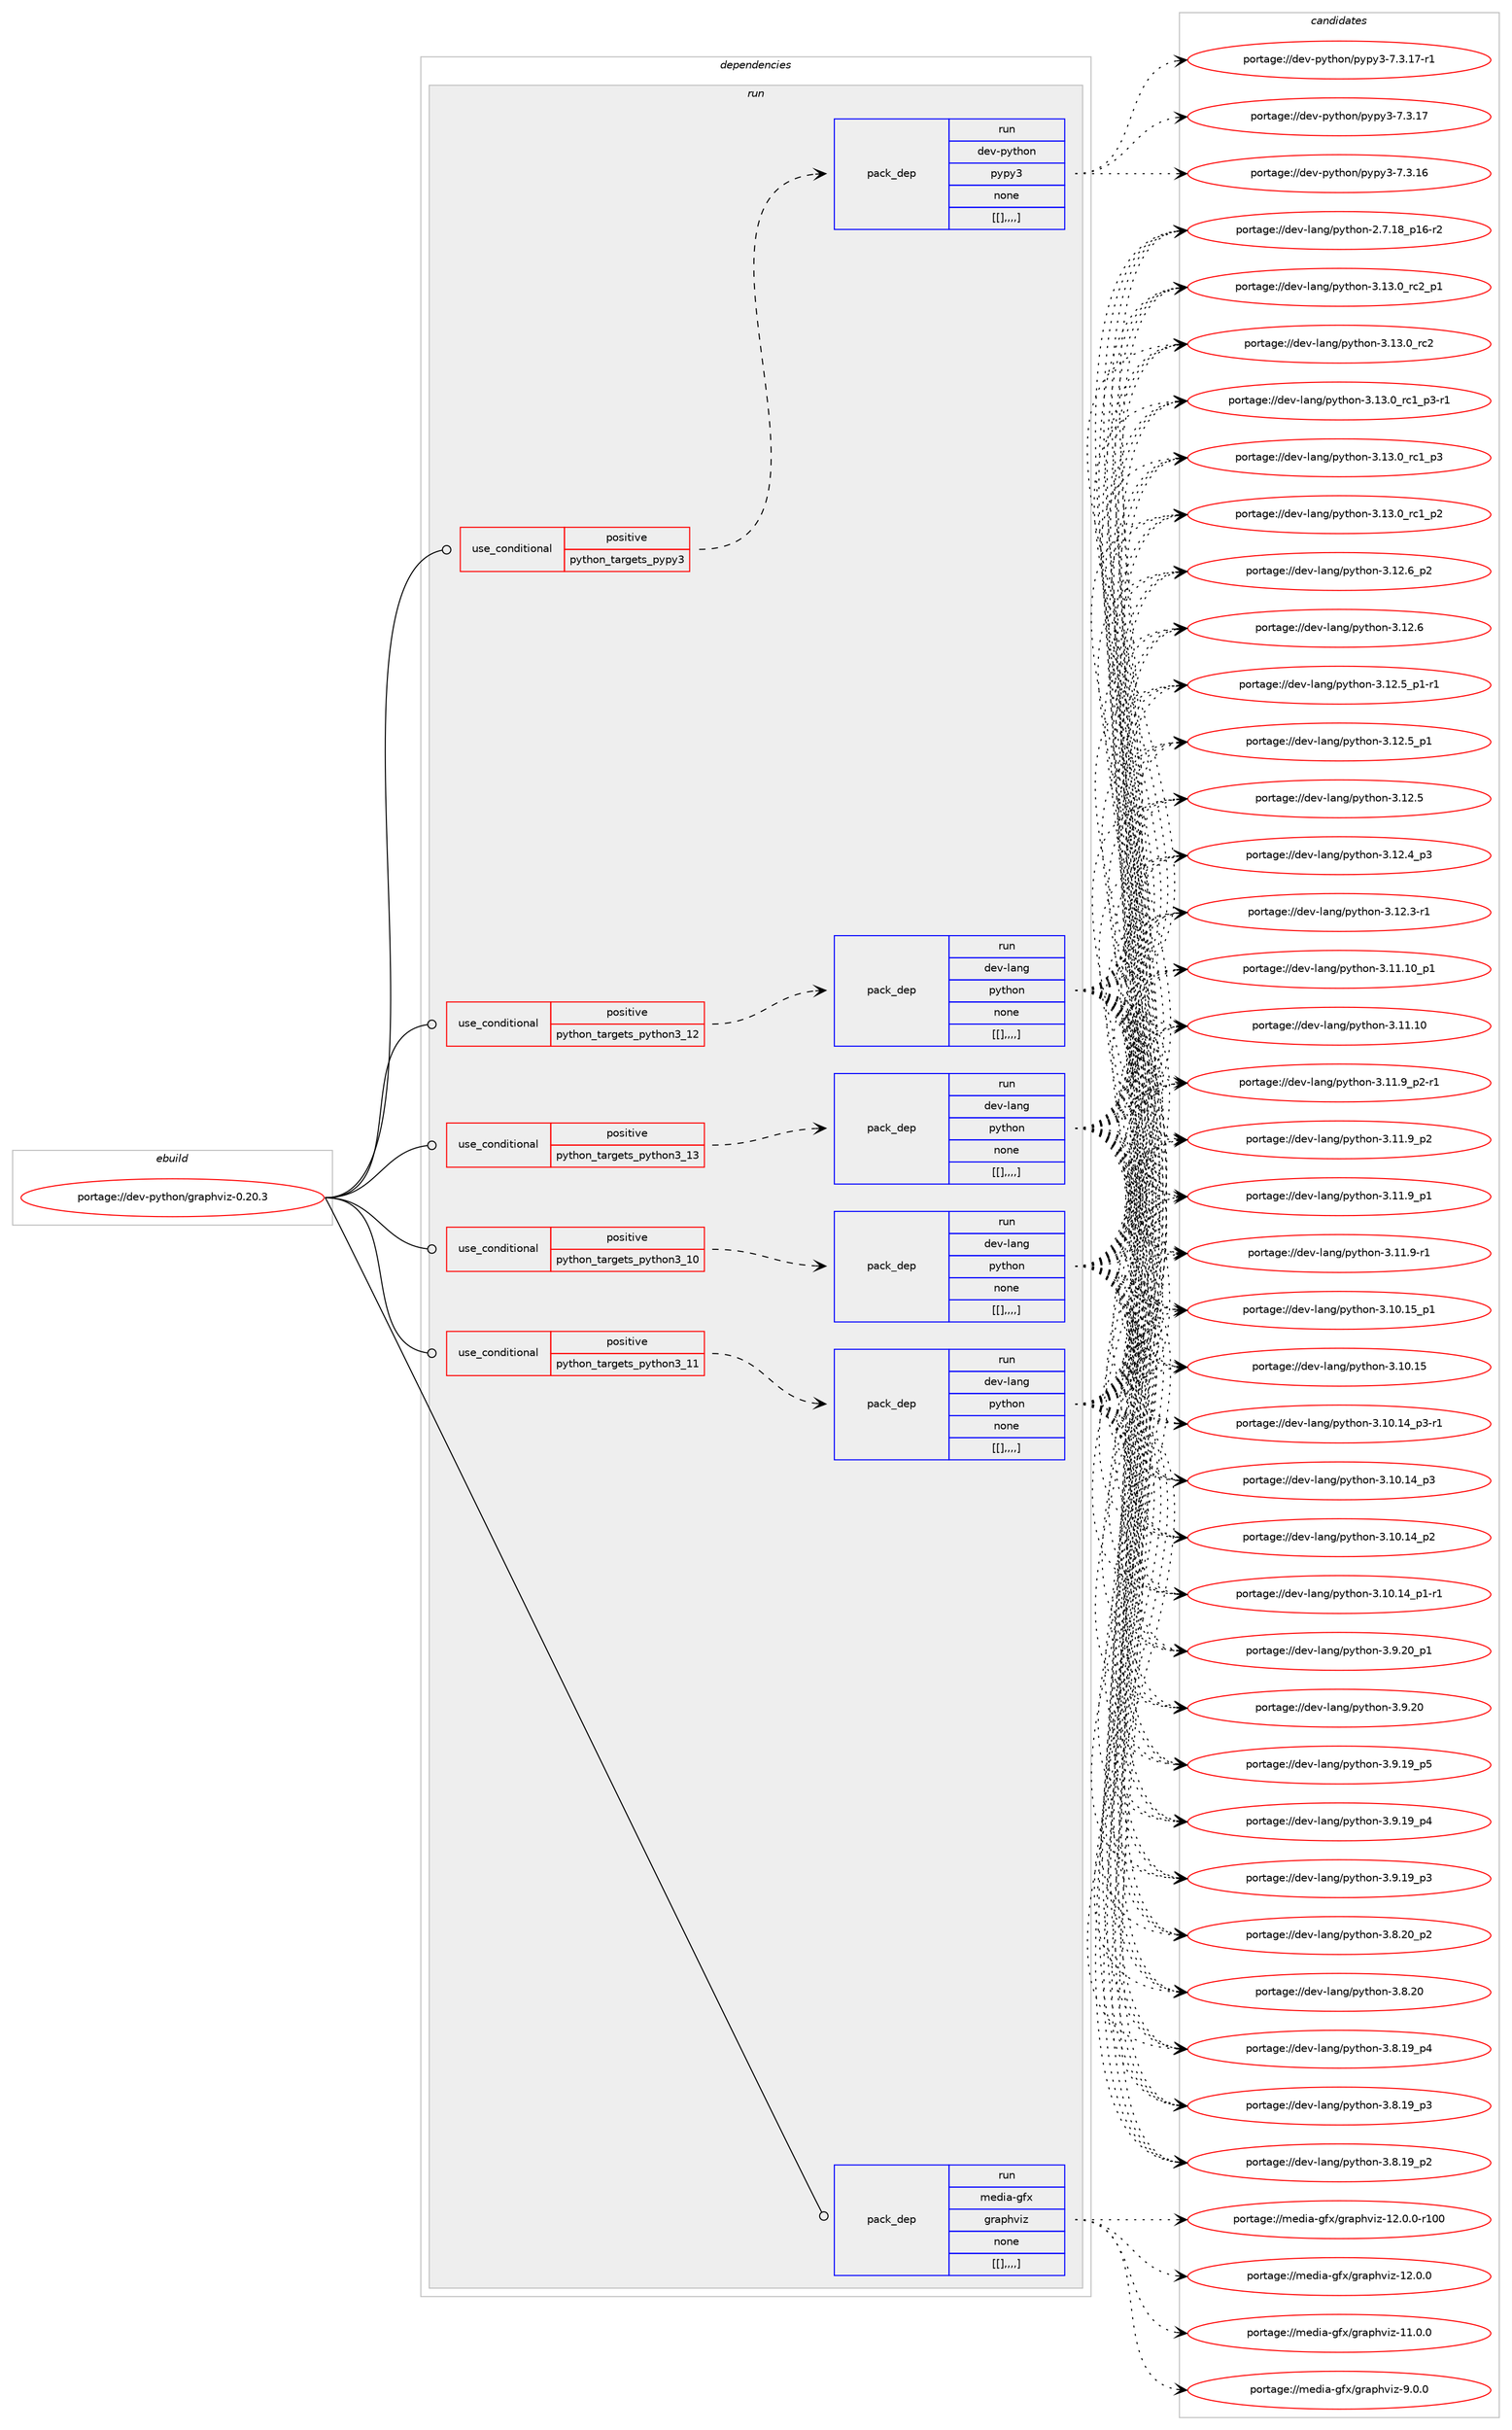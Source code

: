 digraph prolog {

# *************
# Graph options
# *************

newrank=true;
concentrate=true;
compound=true;
graph [rankdir=LR,fontname=Helvetica,fontsize=10,ranksep=1.5];#, ranksep=2.5, nodesep=0.2];
edge  [arrowhead=vee];
node  [fontname=Helvetica,fontsize=10];

# **********
# The ebuild
# **********

subgraph cluster_leftcol {
color=gray;
label=<<i>ebuild</i>>;
id [label="portage://dev-python/graphviz-0.20.3", color=red, width=4, href="../dev-python/graphviz-0.20.3.svg"];
}

# ****************
# The dependencies
# ****************

subgraph cluster_midcol {
color=gray;
label=<<i>dependencies</i>>;
subgraph cluster_compile {
fillcolor="#eeeeee";
style=filled;
label=<<i>compile</i>>;
}
subgraph cluster_compileandrun {
fillcolor="#eeeeee";
style=filled;
label=<<i>compile and run</i>>;
}
subgraph cluster_run {
fillcolor="#eeeeee";
style=filled;
label=<<i>run</i>>;
subgraph cond34302 {
dependency149010 [label=<<TABLE BORDER="0" CELLBORDER="1" CELLSPACING="0" CELLPADDING="4"><TR><TD ROWSPAN="3" CELLPADDING="10">use_conditional</TD></TR><TR><TD>positive</TD></TR><TR><TD>python_targets_pypy3</TD></TR></TABLE>>, shape=none, color=red];
subgraph pack113494 {
dependency149011 [label=<<TABLE BORDER="0" CELLBORDER="1" CELLSPACING="0" CELLPADDING="4" WIDTH="220"><TR><TD ROWSPAN="6" CELLPADDING="30">pack_dep</TD></TR><TR><TD WIDTH="110">run</TD></TR><TR><TD>dev-python</TD></TR><TR><TD>pypy3</TD></TR><TR><TD>none</TD></TR><TR><TD>[[],,,,]</TD></TR></TABLE>>, shape=none, color=blue];
}
dependency149010:e -> dependency149011:w [weight=20,style="dashed",arrowhead="vee"];
}
id:e -> dependency149010:w [weight=20,style="solid",arrowhead="odot"];
subgraph cond34303 {
dependency149012 [label=<<TABLE BORDER="0" CELLBORDER="1" CELLSPACING="0" CELLPADDING="4"><TR><TD ROWSPAN="3" CELLPADDING="10">use_conditional</TD></TR><TR><TD>positive</TD></TR><TR><TD>python_targets_python3_10</TD></TR></TABLE>>, shape=none, color=red];
subgraph pack113495 {
dependency149013 [label=<<TABLE BORDER="0" CELLBORDER="1" CELLSPACING="0" CELLPADDING="4" WIDTH="220"><TR><TD ROWSPAN="6" CELLPADDING="30">pack_dep</TD></TR><TR><TD WIDTH="110">run</TD></TR><TR><TD>dev-lang</TD></TR><TR><TD>python</TD></TR><TR><TD>none</TD></TR><TR><TD>[[],,,,]</TD></TR></TABLE>>, shape=none, color=blue];
}
dependency149012:e -> dependency149013:w [weight=20,style="dashed",arrowhead="vee"];
}
id:e -> dependency149012:w [weight=20,style="solid",arrowhead="odot"];
subgraph cond34304 {
dependency149014 [label=<<TABLE BORDER="0" CELLBORDER="1" CELLSPACING="0" CELLPADDING="4"><TR><TD ROWSPAN="3" CELLPADDING="10">use_conditional</TD></TR><TR><TD>positive</TD></TR><TR><TD>python_targets_python3_11</TD></TR></TABLE>>, shape=none, color=red];
subgraph pack113496 {
dependency149015 [label=<<TABLE BORDER="0" CELLBORDER="1" CELLSPACING="0" CELLPADDING="4" WIDTH="220"><TR><TD ROWSPAN="6" CELLPADDING="30">pack_dep</TD></TR><TR><TD WIDTH="110">run</TD></TR><TR><TD>dev-lang</TD></TR><TR><TD>python</TD></TR><TR><TD>none</TD></TR><TR><TD>[[],,,,]</TD></TR></TABLE>>, shape=none, color=blue];
}
dependency149014:e -> dependency149015:w [weight=20,style="dashed",arrowhead="vee"];
}
id:e -> dependency149014:w [weight=20,style="solid",arrowhead="odot"];
subgraph cond34305 {
dependency149016 [label=<<TABLE BORDER="0" CELLBORDER="1" CELLSPACING="0" CELLPADDING="4"><TR><TD ROWSPAN="3" CELLPADDING="10">use_conditional</TD></TR><TR><TD>positive</TD></TR><TR><TD>python_targets_python3_12</TD></TR></TABLE>>, shape=none, color=red];
subgraph pack113497 {
dependency149017 [label=<<TABLE BORDER="0" CELLBORDER="1" CELLSPACING="0" CELLPADDING="4" WIDTH="220"><TR><TD ROWSPAN="6" CELLPADDING="30">pack_dep</TD></TR><TR><TD WIDTH="110">run</TD></TR><TR><TD>dev-lang</TD></TR><TR><TD>python</TD></TR><TR><TD>none</TD></TR><TR><TD>[[],,,,]</TD></TR></TABLE>>, shape=none, color=blue];
}
dependency149016:e -> dependency149017:w [weight=20,style="dashed",arrowhead="vee"];
}
id:e -> dependency149016:w [weight=20,style="solid",arrowhead="odot"];
subgraph cond34306 {
dependency149018 [label=<<TABLE BORDER="0" CELLBORDER="1" CELLSPACING="0" CELLPADDING="4"><TR><TD ROWSPAN="3" CELLPADDING="10">use_conditional</TD></TR><TR><TD>positive</TD></TR><TR><TD>python_targets_python3_13</TD></TR></TABLE>>, shape=none, color=red];
subgraph pack113498 {
dependency149019 [label=<<TABLE BORDER="0" CELLBORDER="1" CELLSPACING="0" CELLPADDING="4" WIDTH="220"><TR><TD ROWSPAN="6" CELLPADDING="30">pack_dep</TD></TR><TR><TD WIDTH="110">run</TD></TR><TR><TD>dev-lang</TD></TR><TR><TD>python</TD></TR><TR><TD>none</TD></TR><TR><TD>[[],,,,]</TD></TR></TABLE>>, shape=none, color=blue];
}
dependency149018:e -> dependency149019:w [weight=20,style="dashed",arrowhead="vee"];
}
id:e -> dependency149018:w [weight=20,style="solid",arrowhead="odot"];
subgraph pack113499 {
dependency149020 [label=<<TABLE BORDER="0" CELLBORDER="1" CELLSPACING="0" CELLPADDING="4" WIDTH="220"><TR><TD ROWSPAN="6" CELLPADDING="30">pack_dep</TD></TR><TR><TD WIDTH="110">run</TD></TR><TR><TD>media-gfx</TD></TR><TR><TD>graphviz</TD></TR><TR><TD>none</TD></TR><TR><TD>[[],,,,]</TD></TR></TABLE>>, shape=none, color=blue];
}
id:e -> dependency149020:w [weight=20,style="solid",arrowhead="odot"];
}
}

# **************
# The candidates
# **************

subgraph cluster_choices {
rank=same;
color=gray;
label=<<i>candidates</i>>;

subgraph choice113494 {
color=black;
nodesep=1;
choice100101118451121211161041111104711212111212151455546514649554511449 [label="portage://dev-python/pypy3-7.3.17-r1", color=red, width=4,href="../dev-python/pypy3-7.3.17-r1.svg"];
choice10010111845112121116104111110471121211121215145554651464955 [label="portage://dev-python/pypy3-7.3.17", color=red, width=4,href="../dev-python/pypy3-7.3.17.svg"];
choice10010111845112121116104111110471121211121215145554651464954 [label="portage://dev-python/pypy3-7.3.16", color=red, width=4,href="../dev-python/pypy3-7.3.16.svg"];
dependency149011:e -> choice100101118451121211161041111104711212111212151455546514649554511449:w [style=dotted,weight="100"];
dependency149011:e -> choice10010111845112121116104111110471121211121215145554651464955:w [style=dotted,weight="100"];
dependency149011:e -> choice10010111845112121116104111110471121211121215145554651464954:w [style=dotted,weight="100"];
}
subgraph choice113495 {
color=black;
nodesep=1;
choice100101118451089711010347112121116104111110455146495146489511499509511249 [label="portage://dev-lang/python-3.13.0_rc2_p1", color=red, width=4,href="../dev-lang/python-3.13.0_rc2_p1.svg"];
choice10010111845108971101034711212111610411111045514649514648951149950 [label="portage://dev-lang/python-3.13.0_rc2", color=red, width=4,href="../dev-lang/python-3.13.0_rc2.svg"];
choice1001011184510897110103471121211161041111104551464951464895114994995112514511449 [label="portage://dev-lang/python-3.13.0_rc1_p3-r1", color=red, width=4,href="../dev-lang/python-3.13.0_rc1_p3-r1.svg"];
choice100101118451089711010347112121116104111110455146495146489511499499511251 [label="portage://dev-lang/python-3.13.0_rc1_p3", color=red, width=4,href="../dev-lang/python-3.13.0_rc1_p3.svg"];
choice100101118451089711010347112121116104111110455146495146489511499499511250 [label="portage://dev-lang/python-3.13.0_rc1_p2", color=red, width=4,href="../dev-lang/python-3.13.0_rc1_p2.svg"];
choice100101118451089711010347112121116104111110455146495046549511250 [label="portage://dev-lang/python-3.12.6_p2", color=red, width=4,href="../dev-lang/python-3.12.6_p2.svg"];
choice10010111845108971101034711212111610411111045514649504654 [label="portage://dev-lang/python-3.12.6", color=red, width=4,href="../dev-lang/python-3.12.6.svg"];
choice1001011184510897110103471121211161041111104551464950465395112494511449 [label="portage://dev-lang/python-3.12.5_p1-r1", color=red, width=4,href="../dev-lang/python-3.12.5_p1-r1.svg"];
choice100101118451089711010347112121116104111110455146495046539511249 [label="portage://dev-lang/python-3.12.5_p1", color=red, width=4,href="../dev-lang/python-3.12.5_p1.svg"];
choice10010111845108971101034711212111610411111045514649504653 [label="portage://dev-lang/python-3.12.5", color=red, width=4,href="../dev-lang/python-3.12.5.svg"];
choice100101118451089711010347112121116104111110455146495046529511251 [label="portage://dev-lang/python-3.12.4_p3", color=red, width=4,href="../dev-lang/python-3.12.4_p3.svg"];
choice100101118451089711010347112121116104111110455146495046514511449 [label="portage://dev-lang/python-3.12.3-r1", color=red, width=4,href="../dev-lang/python-3.12.3-r1.svg"];
choice10010111845108971101034711212111610411111045514649494649489511249 [label="portage://dev-lang/python-3.11.10_p1", color=red, width=4,href="../dev-lang/python-3.11.10_p1.svg"];
choice1001011184510897110103471121211161041111104551464949464948 [label="portage://dev-lang/python-3.11.10", color=red, width=4,href="../dev-lang/python-3.11.10.svg"];
choice1001011184510897110103471121211161041111104551464949465795112504511449 [label="portage://dev-lang/python-3.11.9_p2-r1", color=red, width=4,href="../dev-lang/python-3.11.9_p2-r1.svg"];
choice100101118451089711010347112121116104111110455146494946579511250 [label="portage://dev-lang/python-3.11.9_p2", color=red, width=4,href="../dev-lang/python-3.11.9_p2.svg"];
choice100101118451089711010347112121116104111110455146494946579511249 [label="portage://dev-lang/python-3.11.9_p1", color=red, width=4,href="../dev-lang/python-3.11.9_p1.svg"];
choice100101118451089711010347112121116104111110455146494946574511449 [label="portage://dev-lang/python-3.11.9-r1", color=red, width=4,href="../dev-lang/python-3.11.9-r1.svg"];
choice10010111845108971101034711212111610411111045514649484649539511249 [label="portage://dev-lang/python-3.10.15_p1", color=red, width=4,href="../dev-lang/python-3.10.15_p1.svg"];
choice1001011184510897110103471121211161041111104551464948464953 [label="portage://dev-lang/python-3.10.15", color=red, width=4,href="../dev-lang/python-3.10.15.svg"];
choice100101118451089711010347112121116104111110455146494846495295112514511449 [label="portage://dev-lang/python-3.10.14_p3-r1", color=red, width=4,href="../dev-lang/python-3.10.14_p3-r1.svg"];
choice10010111845108971101034711212111610411111045514649484649529511251 [label="portage://dev-lang/python-3.10.14_p3", color=red, width=4,href="../dev-lang/python-3.10.14_p3.svg"];
choice10010111845108971101034711212111610411111045514649484649529511250 [label="portage://dev-lang/python-3.10.14_p2", color=red, width=4,href="../dev-lang/python-3.10.14_p2.svg"];
choice100101118451089711010347112121116104111110455146494846495295112494511449 [label="portage://dev-lang/python-3.10.14_p1-r1", color=red, width=4,href="../dev-lang/python-3.10.14_p1-r1.svg"];
choice100101118451089711010347112121116104111110455146574650489511249 [label="portage://dev-lang/python-3.9.20_p1", color=red, width=4,href="../dev-lang/python-3.9.20_p1.svg"];
choice10010111845108971101034711212111610411111045514657465048 [label="portage://dev-lang/python-3.9.20", color=red, width=4,href="../dev-lang/python-3.9.20.svg"];
choice100101118451089711010347112121116104111110455146574649579511253 [label="portage://dev-lang/python-3.9.19_p5", color=red, width=4,href="../dev-lang/python-3.9.19_p5.svg"];
choice100101118451089711010347112121116104111110455146574649579511252 [label="portage://dev-lang/python-3.9.19_p4", color=red, width=4,href="../dev-lang/python-3.9.19_p4.svg"];
choice100101118451089711010347112121116104111110455146574649579511251 [label="portage://dev-lang/python-3.9.19_p3", color=red, width=4,href="../dev-lang/python-3.9.19_p3.svg"];
choice100101118451089711010347112121116104111110455146564650489511250 [label="portage://dev-lang/python-3.8.20_p2", color=red, width=4,href="../dev-lang/python-3.8.20_p2.svg"];
choice10010111845108971101034711212111610411111045514656465048 [label="portage://dev-lang/python-3.8.20", color=red, width=4,href="../dev-lang/python-3.8.20.svg"];
choice100101118451089711010347112121116104111110455146564649579511252 [label="portage://dev-lang/python-3.8.19_p4", color=red, width=4,href="../dev-lang/python-3.8.19_p4.svg"];
choice100101118451089711010347112121116104111110455146564649579511251 [label="portage://dev-lang/python-3.8.19_p3", color=red, width=4,href="../dev-lang/python-3.8.19_p3.svg"];
choice100101118451089711010347112121116104111110455146564649579511250 [label="portage://dev-lang/python-3.8.19_p2", color=red, width=4,href="../dev-lang/python-3.8.19_p2.svg"];
choice100101118451089711010347112121116104111110455046554649569511249544511450 [label="portage://dev-lang/python-2.7.18_p16-r2", color=red, width=4,href="../dev-lang/python-2.7.18_p16-r2.svg"];
dependency149013:e -> choice100101118451089711010347112121116104111110455146495146489511499509511249:w [style=dotted,weight="100"];
dependency149013:e -> choice10010111845108971101034711212111610411111045514649514648951149950:w [style=dotted,weight="100"];
dependency149013:e -> choice1001011184510897110103471121211161041111104551464951464895114994995112514511449:w [style=dotted,weight="100"];
dependency149013:e -> choice100101118451089711010347112121116104111110455146495146489511499499511251:w [style=dotted,weight="100"];
dependency149013:e -> choice100101118451089711010347112121116104111110455146495146489511499499511250:w [style=dotted,weight="100"];
dependency149013:e -> choice100101118451089711010347112121116104111110455146495046549511250:w [style=dotted,weight="100"];
dependency149013:e -> choice10010111845108971101034711212111610411111045514649504654:w [style=dotted,weight="100"];
dependency149013:e -> choice1001011184510897110103471121211161041111104551464950465395112494511449:w [style=dotted,weight="100"];
dependency149013:e -> choice100101118451089711010347112121116104111110455146495046539511249:w [style=dotted,weight="100"];
dependency149013:e -> choice10010111845108971101034711212111610411111045514649504653:w [style=dotted,weight="100"];
dependency149013:e -> choice100101118451089711010347112121116104111110455146495046529511251:w [style=dotted,weight="100"];
dependency149013:e -> choice100101118451089711010347112121116104111110455146495046514511449:w [style=dotted,weight="100"];
dependency149013:e -> choice10010111845108971101034711212111610411111045514649494649489511249:w [style=dotted,weight="100"];
dependency149013:e -> choice1001011184510897110103471121211161041111104551464949464948:w [style=dotted,weight="100"];
dependency149013:e -> choice1001011184510897110103471121211161041111104551464949465795112504511449:w [style=dotted,weight="100"];
dependency149013:e -> choice100101118451089711010347112121116104111110455146494946579511250:w [style=dotted,weight="100"];
dependency149013:e -> choice100101118451089711010347112121116104111110455146494946579511249:w [style=dotted,weight="100"];
dependency149013:e -> choice100101118451089711010347112121116104111110455146494946574511449:w [style=dotted,weight="100"];
dependency149013:e -> choice10010111845108971101034711212111610411111045514649484649539511249:w [style=dotted,weight="100"];
dependency149013:e -> choice1001011184510897110103471121211161041111104551464948464953:w [style=dotted,weight="100"];
dependency149013:e -> choice100101118451089711010347112121116104111110455146494846495295112514511449:w [style=dotted,weight="100"];
dependency149013:e -> choice10010111845108971101034711212111610411111045514649484649529511251:w [style=dotted,weight="100"];
dependency149013:e -> choice10010111845108971101034711212111610411111045514649484649529511250:w [style=dotted,weight="100"];
dependency149013:e -> choice100101118451089711010347112121116104111110455146494846495295112494511449:w [style=dotted,weight="100"];
dependency149013:e -> choice100101118451089711010347112121116104111110455146574650489511249:w [style=dotted,weight="100"];
dependency149013:e -> choice10010111845108971101034711212111610411111045514657465048:w [style=dotted,weight="100"];
dependency149013:e -> choice100101118451089711010347112121116104111110455146574649579511253:w [style=dotted,weight="100"];
dependency149013:e -> choice100101118451089711010347112121116104111110455146574649579511252:w [style=dotted,weight="100"];
dependency149013:e -> choice100101118451089711010347112121116104111110455146574649579511251:w [style=dotted,weight="100"];
dependency149013:e -> choice100101118451089711010347112121116104111110455146564650489511250:w [style=dotted,weight="100"];
dependency149013:e -> choice10010111845108971101034711212111610411111045514656465048:w [style=dotted,weight="100"];
dependency149013:e -> choice100101118451089711010347112121116104111110455146564649579511252:w [style=dotted,weight="100"];
dependency149013:e -> choice100101118451089711010347112121116104111110455146564649579511251:w [style=dotted,weight="100"];
dependency149013:e -> choice100101118451089711010347112121116104111110455146564649579511250:w [style=dotted,weight="100"];
dependency149013:e -> choice100101118451089711010347112121116104111110455046554649569511249544511450:w [style=dotted,weight="100"];
}
subgraph choice113496 {
color=black;
nodesep=1;
choice100101118451089711010347112121116104111110455146495146489511499509511249 [label="portage://dev-lang/python-3.13.0_rc2_p1", color=red, width=4,href="../dev-lang/python-3.13.0_rc2_p1.svg"];
choice10010111845108971101034711212111610411111045514649514648951149950 [label="portage://dev-lang/python-3.13.0_rc2", color=red, width=4,href="../dev-lang/python-3.13.0_rc2.svg"];
choice1001011184510897110103471121211161041111104551464951464895114994995112514511449 [label="portage://dev-lang/python-3.13.0_rc1_p3-r1", color=red, width=4,href="../dev-lang/python-3.13.0_rc1_p3-r1.svg"];
choice100101118451089711010347112121116104111110455146495146489511499499511251 [label="portage://dev-lang/python-3.13.0_rc1_p3", color=red, width=4,href="../dev-lang/python-3.13.0_rc1_p3.svg"];
choice100101118451089711010347112121116104111110455146495146489511499499511250 [label="portage://dev-lang/python-3.13.0_rc1_p2", color=red, width=4,href="../dev-lang/python-3.13.0_rc1_p2.svg"];
choice100101118451089711010347112121116104111110455146495046549511250 [label="portage://dev-lang/python-3.12.6_p2", color=red, width=4,href="../dev-lang/python-3.12.6_p2.svg"];
choice10010111845108971101034711212111610411111045514649504654 [label="portage://dev-lang/python-3.12.6", color=red, width=4,href="../dev-lang/python-3.12.6.svg"];
choice1001011184510897110103471121211161041111104551464950465395112494511449 [label="portage://dev-lang/python-3.12.5_p1-r1", color=red, width=4,href="../dev-lang/python-3.12.5_p1-r1.svg"];
choice100101118451089711010347112121116104111110455146495046539511249 [label="portage://dev-lang/python-3.12.5_p1", color=red, width=4,href="../dev-lang/python-3.12.5_p1.svg"];
choice10010111845108971101034711212111610411111045514649504653 [label="portage://dev-lang/python-3.12.5", color=red, width=4,href="../dev-lang/python-3.12.5.svg"];
choice100101118451089711010347112121116104111110455146495046529511251 [label="portage://dev-lang/python-3.12.4_p3", color=red, width=4,href="../dev-lang/python-3.12.4_p3.svg"];
choice100101118451089711010347112121116104111110455146495046514511449 [label="portage://dev-lang/python-3.12.3-r1", color=red, width=4,href="../dev-lang/python-3.12.3-r1.svg"];
choice10010111845108971101034711212111610411111045514649494649489511249 [label="portage://dev-lang/python-3.11.10_p1", color=red, width=4,href="../dev-lang/python-3.11.10_p1.svg"];
choice1001011184510897110103471121211161041111104551464949464948 [label="portage://dev-lang/python-3.11.10", color=red, width=4,href="../dev-lang/python-3.11.10.svg"];
choice1001011184510897110103471121211161041111104551464949465795112504511449 [label="portage://dev-lang/python-3.11.9_p2-r1", color=red, width=4,href="../dev-lang/python-3.11.9_p2-r1.svg"];
choice100101118451089711010347112121116104111110455146494946579511250 [label="portage://dev-lang/python-3.11.9_p2", color=red, width=4,href="../dev-lang/python-3.11.9_p2.svg"];
choice100101118451089711010347112121116104111110455146494946579511249 [label="portage://dev-lang/python-3.11.9_p1", color=red, width=4,href="../dev-lang/python-3.11.9_p1.svg"];
choice100101118451089711010347112121116104111110455146494946574511449 [label="portage://dev-lang/python-3.11.9-r1", color=red, width=4,href="../dev-lang/python-3.11.9-r1.svg"];
choice10010111845108971101034711212111610411111045514649484649539511249 [label="portage://dev-lang/python-3.10.15_p1", color=red, width=4,href="../dev-lang/python-3.10.15_p1.svg"];
choice1001011184510897110103471121211161041111104551464948464953 [label="portage://dev-lang/python-3.10.15", color=red, width=4,href="../dev-lang/python-3.10.15.svg"];
choice100101118451089711010347112121116104111110455146494846495295112514511449 [label="portage://dev-lang/python-3.10.14_p3-r1", color=red, width=4,href="../dev-lang/python-3.10.14_p3-r1.svg"];
choice10010111845108971101034711212111610411111045514649484649529511251 [label="portage://dev-lang/python-3.10.14_p3", color=red, width=4,href="../dev-lang/python-3.10.14_p3.svg"];
choice10010111845108971101034711212111610411111045514649484649529511250 [label="portage://dev-lang/python-3.10.14_p2", color=red, width=4,href="../dev-lang/python-3.10.14_p2.svg"];
choice100101118451089711010347112121116104111110455146494846495295112494511449 [label="portage://dev-lang/python-3.10.14_p1-r1", color=red, width=4,href="../dev-lang/python-3.10.14_p1-r1.svg"];
choice100101118451089711010347112121116104111110455146574650489511249 [label="portage://dev-lang/python-3.9.20_p1", color=red, width=4,href="../dev-lang/python-3.9.20_p1.svg"];
choice10010111845108971101034711212111610411111045514657465048 [label="portage://dev-lang/python-3.9.20", color=red, width=4,href="../dev-lang/python-3.9.20.svg"];
choice100101118451089711010347112121116104111110455146574649579511253 [label="portage://dev-lang/python-3.9.19_p5", color=red, width=4,href="../dev-lang/python-3.9.19_p5.svg"];
choice100101118451089711010347112121116104111110455146574649579511252 [label="portage://dev-lang/python-3.9.19_p4", color=red, width=4,href="../dev-lang/python-3.9.19_p4.svg"];
choice100101118451089711010347112121116104111110455146574649579511251 [label="portage://dev-lang/python-3.9.19_p3", color=red, width=4,href="../dev-lang/python-3.9.19_p3.svg"];
choice100101118451089711010347112121116104111110455146564650489511250 [label="portage://dev-lang/python-3.8.20_p2", color=red, width=4,href="../dev-lang/python-3.8.20_p2.svg"];
choice10010111845108971101034711212111610411111045514656465048 [label="portage://dev-lang/python-3.8.20", color=red, width=4,href="../dev-lang/python-3.8.20.svg"];
choice100101118451089711010347112121116104111110455146564649579511252 [label="portage://dev-lang/python-3.8.19_p4", color=red, width=4,href="../dev-lang/python-3.8.19_p4.svg"];
choice100101118451089711010347112121116104111110455146564649579511251 [label="portage://dev-lang/python-3.8.19_p3", color=red, width=4,href="../dev-lang/python-3.8.19_p3.svg"];
choice100101118451089711010347112121116104111110455146564649579511250 [label="portage://dev-lang/python-3.8.19_p2", color=red, width=4,href="../dev-lang/python-3.8.19_p2.svg"];
choice100101118451089711010347112121116104111110455046554649569511249544511450 [label="portage://dev-lang/python-2.7.18_p16-r2", color=red, width=4,href="../dev-lang/python-2.7.18_p16-r2.svg"];
dependency149015:e -> choice100101118451089711010347112121116104111110455146495146489511499509511249:w [style=dotted,weight="100"];
dependency149015:e -> choice10010111845108971101034711212111610411111045514649514648951149950:w [style=dotted,weight="100"];
dependency149015:e -> choice1001011184510897110103471121211161041111104551464951464895114994995112514511449:w [style=dotted,weight="100"];
dependency149015:e -> choice100101118451089711010347112121116104111110455146495146489511499499511251:w [style=dotted,weight="100"];
dependency149015:e -> choice100101118451089711010347112121116104111110455146495146489511499499511250:w [style=dotted,weight="100"];
dependency149015:e -> choice100101118451089711010347112121116104111110455146495046549511250:w [style=dotted,weight="100"];
dependency149015:e -> choice10010111845108971101034711212111610411111045514649504654:w [style=dotted,weight="100"];
dependency149015:e -> choice1001011184510897110103471121211161041111104551464950465395112494511449:w [style=dotted,weight="100"];
dependency149015:e -> choice100101118451089711010347112121116104111110455146495046539511249:w [style=dotted,weight="100"];
dependency149015:e -> choice10010111845108971101034711212111610411111045514649504653:w [style=dotted,weight="100"];
dependency149015:e -> choice100101118451089711010347112121116104111110455146495046529511251:w [style=dotted,weight="100"];
dependency149015:e -> choice100101118451089711010347112121116104111110455146495046514511449:w [style=dotted,weight="100"];
dependency149015:e -> choice10010111845108971101034711212111610411111045514649494649489511249:w [style=dotted,weight="100"];
dependency149015:e -> choice1001011184510897110103471121211161041111104551464949464948:w [style=dotted,weight="100"];
dependency149015:e -> choice1001011184510897110103471121211161041111104551464949465795112504511449:w [style=dotted,weight="100"];
dependency149015:e -> choice100101118451089711010347112121116104111110455146494946579511250:w [style=dotted,weight="100"];
dependency149015:e -> choice100101118451089711010347112121116104111110455146494946579511249:w [style=dotted,weight="100"];
dependency149015:e -> choice100101118451089711010347112121116104111110455146494946574511449:w [style=dotted,weight="100"];
dependency149015:e -> choice10010111845108971101034711212111610411111045514649484649539511249:w [style=dotted,weight="100"];
dependency149015:e -> choice1001011184510897110103471121211161041111104551464948464953:w [style=dotted,weight="100"];
dependency149015:e -> choice100101118451089711010347112121116104111110455146494846495295112514511449:w [style=dotted,weight="100"];
dependency149015:e -> choice10010111845108971101034711212111610411111045514649484649529511251:w [style=dotted,weight="100"];
dependency149015:e -> choice10010111845108971101034711212111610411111045514649484649529511250:w [style=dotted,weight="100"];
dependency149015:e -> choice100101118451089711010347112121116104111110455146494846495295112494511449:w [style=dotted,weight="100"];
dependency149015:e -> choice100101118451089711010347112121116104111110455146574650489511249:w [style=dotted,weight="100"];
dependency149015:e -> choice10010111845108971101034711212111610411111045514657465048:w [style=dotted,weight="100"];
dependency149015:e -> choice100101118451089711010347112121116104111110455146574649579511253:w [style=dotted,weight="100"];
dependency149015:e -> choice100101118451089711010347112121116104111110455146574649579511252:w [style=dotted,weight="100"];
dependency149015:e -> choice100101118451089711010347112121116104111110455146574649579511251:w [style=dotted,weight="100"];
dependency149015:e -> choice100101118451089711010347112121116104111110455146564650489511250:w [style=dotted,weight="100"];
dependency149015:e -> choice10010111845108971101034711212111610411111045514656465048:w [style=dotted,weight="100"];
dependency149015:e -> choice100101118451089711010347112121116104111110455146564649579511252:w [style=dotted,weight="100"];
dependency149015:e -> choice100101118451089711010347112121116104111110455146564649579511251:w [style=dotted,weight="100"];
dependency149015:e -> choice100101118451089711010347112121116104111110455146564649579511250:w [style=dotted,weight="100"];
dependency149015:e -> choice100101118451089711010347112121116104111110455046554649569511249544511450:w [style=dotted,weight="100"];
}
subgraph choice113497 {
color=black;
nodesep=1;
choice100101118451089711010347112121116104111110455146495146489511499509511249 [label="portage://dev-lang/python-3.13.0_rc2_p1", color=red, width=4,href="../dev-lang/python-3.13.0_rc2_p1.svg"];
choice10010111845108971101034711212111610411111045514649514648951149950 [label="portage://dev-lang/python-3.13.0_rc2", color=red, width=4,href="../dev-lang/python-3.13.0_rc2.svg"];
choice1001011184510897110103471121211161041111104551464951464895114994995112514511449 [label="portage://dev-lang/python-3.13.0_rc1_p3-r1", color=red, width=4,href="../dev-lang/python-3.13.0_rc1_p3-r1.svg"];
choice100101118451089711010347112121116104111110455146495146489511499499511251 [label="portage://dev-lang/python-3.13.0_rc1_p3", color=red, width=4,href="../dev-lang/python-3.13.0_rc1_p3.svg"];
choice100101118451089711010347112121116104111110455146495146489511499499511250 [label="portage://dev-lang/python-3.13.0_rc1_p2", color=red, width=4,href="../dev-lang/python-3.13.0_rc1_p2.svg"];
choice100101118451089711010347112121116104111110455146495046549511250 [label="portage://dev-lang/python-3.12.6_p2", color=red, width=4,href="../dev-lang/python-3.12.6_p2.svg"];
choice10010111845108971101034711212111610411111045514649504654 [label="portage://dev-lang/python-3.12.6", color=red, width=4,href="../dev-lang/python-3.12.6.svg"];
choice1001011184510897110103471121211161041111104551464950465395112494511449 [label="portage://dev-lang/python-3.12.5_p1-r1", color=red, width=4,href="../dev-lang/python-3.12.5_p1-r1.svg"];
choice100101118451089711010347112121116104111110455146495046539511249 [label="portage://dev-lang/python-3.12.5_p1", color=red, width=4,href="../dev-lang/python-3.12.5_p1.svg"];
choice10010111845108971101034711212111610411111045514649504653 [label="portage://dev-lang/python-3.12.5", color=red, width=4,href="../dev-lang/python-3.12.5.svg"];
choice100101118451089711010347112121116104111110455146495046529511251 [label="portage://dev-lang/python-3.12.4_p3", color=red, width=4,href="../dev-lang/python-3.12.4_p3.svg"];
choice100101118451089711010347112121116104111110455146495046514511449 [label="portage://dev-lang/python-3.12.3-r1", color=red, width=4,href="../dev-lang/python-3.12.3-r1.svg"];
choice10010111845108971101034711212111610411111045514649494649489511249 [label="portage://dev-lang/python-3.11.10_p1", color=red, width=4,href="../dev-lang/python-3.11.10_p1.svg"];
choice1001011184510897110103471121211161041111104551464949464948 [label="portage://dev-lang/python-3.11.10", color=red, width=4,href="../dev-lang/python-3.11.10.svg"];
choice1001011184510897110103471121211161041111104551464949465795112504511449 [label="portage://dev-lang/python-3.11.9_p2-r1", color=red, width=4,href="../dev-lang/python-3.11.9_p2-r1.svg"];
choice100101118451089711010347112121116104111110455146494946579511250 [label="portage://dev-lang/python-3.11.9_p2", color=red, width=4,href="../dev-lang/python-3.11.9_p2.svg"];
choice100101118451089711010347112121116104111110455146494946579511249 [label="portage://dev-lang/python-3.11.9_p1", color=red, width=4,href="../dev-lang/python-3.11.9_p1.svg"];
choice100101118451089711010347112121116104111110455146494946574511449 [label="portage://dev-lang/python-3.11.9-r1", color=red, width=4,href="../dev-lang/python-3.11.9-r1.svg"];
choice10010111845108971101034711212111610411111045514649484649539511249 [label="portage://dev-lang/python-3.10.15_p1", color=red, width=4,href="../dev-lang/python-3.10.15_p1.svg"];
choice1001011184510897110103471121211161041111104551464948464953 [label="portage://dev-lang/python-3.10.15", color=red, width=4,href="../dev-lang/python-3.10.15.svg"];
choice100101118451089711010347112121116104111110455146494846495295112514511449 [label="portage://dev-lang/python-3.10.14_p3-r1", color=red, width=4,href="../dev-lang/python-3.10.14_p3-r1.svg"];
choice10010111845108971101034711212111610411111045514649484649529511251 [label="portage://dev-lang/python-3.10.14_p3", color=red, width=4,href="../dev-lang/python-3.10.14_p3.svg"];
choice10010111845108971101034711212111610411111045514649484649529511250 [label="portage://dev-lang/python-3.10.14_p2", color=red, width=4,href="../dev-lang/python-3.10.14_p2.svg"];
choice100101118451089711010347112121116104111110455146494846495295112494511449 [label="portage://dev-lang/python-3.10.14_p1-r1", color=red, width=4,href="../dev-lang/python-3.10.14_p1-r1.svg"];
choice100101118451089711010347112121116104111110455146574650489511249 [label="portage://dev-lang/python-3.9.20_p1", color=red, width=4,href="../dev-lang/python-3.9.20_p1.svg"];
choice10010111845108971101034711212111610411111045514657465048 [label="portage://dev-lang/python-3.9.20", color=red, width=4,href="../dev-lang/python-3.9.20.svg"];
choice100101118451089711010347112121116104111110455146574649579511253 [label="portage://dev-lang/python-3.9.19_p5", color=red, width=4,href="../dev-lang/python-3.9.19_p5.svg"];
choice100101118451089711010347112121116104111110455146574649579511252 [label="portage://dev-lang/python-3.9.19_p4", color=red, width=4,href="../dev-lang/python-3.9.19_p4.svg"];
choice100101118451089711010347112121116104111110455146574649579511251 [label="portage://dev-lang/python-3.9.19_p3", color=red, width=4,href="../dev-lang/python-3.9.19_p3.svg"];
choice100101118451089711010347112121116104111110455146564650489511250 [label="portage://dev-lang/python-3.8.20_p2", color=red, width=4,href="../dev-lang/python-3.8.20_p2.svg"];
choice10010111845108971101034711212111610411111045514656465048 [label="portage://dev-lang/python-3.8.20", color=red, width=4,href="../dev-lang/python-3.8.20.svg"];
choice100101118451089711010347112121116104111110455146564649579511252 [label="portage://dev-lang/python-3.8.19_p4", color=red, width=4,href="../dev-lang/python-3.8.19_p4.svg"];
choice100101118451089711010347112121116104111110455146564649579511251 [label="portage://dev-lang/python-3.8.19_p3", color=red, width=4,href="../dev-lang/python-3.8.19_p3.svg"];
choice100101118451089711010347112121116104111110455146564649579511250 [label="portage://dev-lang/python-3.8.19_p2", color=red, width=4,href="../dev-lang/python-3.8.19_p2.svg"];
choice100101118451089711010347112121116104111110455046554649569511249544511450 [label="portage://dev-lang/python-2.7.18_p16-r2", color=red, width=4,href="../dev-lang/python-2.7.18_p16-r2.svg"];
dependency149017:e -> choice100101118451089711010347112121116104111110455146495146489511499509511249:w [style=dotted,weight="100"];
dependency149017:e -> choice10010111845108971101034711212111610411111045514649514648951149950:w [style=dotted,weight="100"];
dependency149017:e -> choice1001011184510897110103471121211161041111104551464951464895114994995112514511449:w [style=dotted,weight="100"];
dependency149017:e -> choice100101118451089711010347112121116104111110455146495146489511499499511251:w [style=dotted,weight="100"];
dependency149017:e -> choice100101118451089711010347112121116104111110455146495146489511499499511250:w [style=dotted,weight="100"];
dependency149017:e -> choice100101118451089711010347112121116104111110455146495046549511250:w [style=dotted,weight="100"];
dependency149017:e -> choice10010111845108971101034711212111610411111045514649504654:w [style=dotted,weight="100"];
dependency149017:e -> choice1001011184510897110103471121211161041111104551464950465395112494511449:w [style=dotted,weight="100"];
dependency149017:e -> choice100101118451089711010347112121116104111110455146495046539511249:w [style=dotted,weight="100"];
dependency149017:e -> choice10010111845108971101034711212111610411111045514649504653:w [style=dotted,weight="100"];
dependency149017:e -> choice100101118451089711010347112121116104111110455146495046529511251:w [style=dotted,weight="100"];
dependency149017:e -> choice100101118451089711010347112121116104111110455146495046514511449:w [style=dotted,weight="100"];
dependency149017:e -> choice10010111845108971101034711212111610411111045514649494649489511249:w [style=dotted,weight="100"];
dependency149017:e -> choice1001011184510897110103471121211161041111104551464949464948:w [style=dotted,weight="100"];
dependency149017:e -> choice1001011184510897110103471121211161041111104551464949465795112504511449:w [style=dotted,weight="100"];
dependency149017:e -> choice100101118451089711010347112121116104111110455146494946579511250:w [style=dotted,weight="100"];
dependency149017:e -> choice100101118451089711010347112121116104111110455146494946579511249:w [style=dotted,weight="100"];
dependency149017:e -> choice100101118451089711010347112121116104111110455146494946574511449:w [style=dotted,weight="100"];
dependency149017:e -> choice10010111845108971101034711212111610411111045514649484649539511249:w [style=dotted,weight="100"];
dependency149017:e -> choice1001011184510897110103471121211161041111104551464948464953:w [style=dotted,weight="100"];
dependency149017:e -> choice100101118451089711010347112121116104111110455146494846495295112514511449:w [style=dotted,weight="100"];
dependency149017:e -> choice10010111845108971101034711212111610411111045514649484649529511251:w [style=dotted,weight="100"];
dependency149017:e -> choice10010111845108971101034711212111610411111045514649484649529511250:w [style=dotted,weight="100"];
dependency149017:e -> choice100101118451089711010347112121116104111110455146494846495295112494511449:w [style=dotted,weight="100"];
dependency149017:e -> choice100101118451089711010347112121116104111110455146574650489511249:w [style=dotted,weight="100"];
dependency149017:e -> choice10010111845108971101034711212111610411111045514657465048:w [style=dotted,weight="100"];
dependency149017:e -> choice100101118451089711010347112121116104111110455146574649579511253:w [style=dotted,weight="100"];
dependency149017:e -> choice100101118451089711010347112121116104111110455146574649579511252:w [style=dotted,weight="100"];
dependency149017:e -> choice100101118451089711010347112121116104111110455146574649579511251:w [style=dotted,weight="100"];
dependency149017:e -> choice100101118451089711010347112121116104111110455146564650489511250:w [style=dotted,weight="100"];
dependency149017:e -> choice10010111845108971101034711212111610411111045514656465048:w [style=dotted,weight="100"];
dependency149017:e -> choice100101118451089711010347112121116104111110455146564649579511252:w [style=dotted,weight="100"];
dependency149017:e -> choice100101118451089711010347112121116104111110455146564649579511251:w [style=dotted,weight="100"];
dependency149017:e -> choice100101118451089711010347112121116104111110455146564649579511250:w [style=dotted,weight="100"];
dependency149017:e -> choice100101118451089711010347112121116104111110455046554649569511249544511450:w [style=dotted,weight="100"];
}
subgraph choice113498 {
color=black;
nodesep=1;
choice100101118451089711010347112121116104111110455146495146489511499509511249 [label="portage://dev-lang/python-3.13.0_rc2_p1", color=red, width=4,href="../dev-lang/python-3.13.0_rc2_p1.svg"];
choice10010111845108971101034711212111610411111045514649514648951149950 [label="portage://dev-lang/python-3.13.0_rc2", color=red, width=4,href="../dev-lang/python-3.13.0_rc2.svg"];
choice1001011184510897110103471121211161041111104551464951464895114994995112514511449 [label="portage://dev-lang/python-3.13.0_rc1_p3-r1", color=red, width=4,href="../dev-lang/python-3.13.0_rc1_p3-r1.svg"];
choice100101118451089711010347112121116104111110455146495146489511499499511251 [label="portage://dev-lang/python-3.13.0_rc1_p3", color=red, width=4,href="../dev-lang/python-3.13.0_rc1_p3.svg"];
choice100101118451089711010347112121116104111110455146495146489511499499511250 [label="portage://dev-lang/python-3.13.0_rc1_p2", color=red, width=4,href="../dev-lang/python-3.13.0_rc1_p2.svg"];
choice100101118451089711010347112121116104111110455146495046549511250 [label="portage://dev-lang/python-3.12.6_p2", color=red, width=4,href="../dev-lang/python-3.12.6_p2.svg"];
choice10010111845108971101034711212111610411111045514649504654 [label="portage://dev-lang/python-3.12.6", color=red, width=4,href="../dev-lang/python-3.12.6.svg"];
choice1001011184510897110103471121211161041111104551464950465395112494511449 [label="portage://dev-lang/python-3.12.5_p1-r1", color=red, width=4,href="../dev-lang/python-3.12.5_p1-r1.svg"];
choice100101118451089711010347112121116104111110455146495046539511249 [label="portage://dev-lang/python-3.12.5_p1", color=red, width=4,href="../dev-lang/python-3.12.5_p1.svg"];
choice10010111845108971101034711212111610411111045514649504653 [label="portage://dev-lang/python-3.12.5", color=red, width=4,href="../dev-lang/python-3.12.5.svg"];
choice100101118451089711010347112121116104111110455146495046529511251 [label="portage://dev-lang/python-3.12.4_p3", color=red, width=4,href="../dev-lang/python-3.12.4_p3.svg"];
choice100101118451089711010347112121116104111110455146495046514511449 [label="portage://dev-lang/python-3.12.3-r1", color=red, width=4,href="../dev-lang/python-3.12.3-r1.svg"];
choice10010111845108971101034711212111610411111045514649494649489511249 [label="portage://dev-lang/python-3.11.10_p1", color=red, width=4,href="../dev-lang/python-3.11.10_p1.svg"];
choice1001011184510897110103471121211161041111104551464949464948 [label="portage://dev-lang/python-3.11.10", color=red, width=4,href="../dev-lang/python-3.11.10.svg"];
choice1001011184510897110103471121211161041111104551464949465795112504511449 [label="portage://dev-lang/python-3.11.9_p2-r1", color=red, width=4,href="../dev-lang/python-3.11.9_p2-r1.svg"];
choice100101118451089711010347112121116104111110455146494946579511250 [label="portage://dev-lang/python-3.11.9_p2", color=red, width=4,href="../dev-lang/python-3.11.9_p2.svg"];
choice100101118451089711010347112121116104111110455146494946579511249 [label="portage://dev-lang/python-3.11.9_p1", color=red, width=4,href="../dev-lang/python-3.11.9_p1.svg"];
choice100101118451089711010347112121116104111110455146494946574511449 [label="portage://dev-lang/python-3.11.9-r1", color=red, width=4,href="../dev-lang/python-3.11.9-r1.svg"];
choice10010111845108971101034711212111610411111045514649484649539511249 [label="portage://dev-lang/python-3.10.15_p1", color=red, width=4,href="../dev-lang/python-3.10.15_p1.svg"];
choice1001011184510897110103471121211161041111104551464948464953 [label="portage://dev-lang/python-3.10.15", color=red, width=4,href="../dev-lang/python-3.10.15.svg"];
choice100101118451089711010347112121116104111110455146494846495295112514511449 [label="portage://dev-lang/python-3.10.14_p3-r1", color=red, width=4,href="../dev-lang/python-3.10.14_p3-r1.svg"];
choice10010111845108971101034711212111610411111045514649484649529511251 [label="portage://dev-lang/python-3.10.14_p3", color=red, width=4,href="../dev-lang/python-3.10.14_p3.svg"];
choice10010111845108971101034711212111610411111045514649484649529511250 [label="portage://dev-lang/python-3.10.14_p2", color=red, width=4,href="../dev-lang/python-3.10.14_p2.svg"];
choice100101118451089711010347112121116104111110455146494846495295112494511449 [label="portage://dev-lang/python-3.10.14_p1-r1", color=red, width=4,href="../dev-lang/python-3.10.14_p1-r1.svg"];
choice100101118451089711010347112121116104111110455146574650489511249 [label="portage://dev-lang/python-3.9.20_p1", color=red, width=4,href="../dev-lang/python-3.9.20_p1.svg"];
choice10010111845108971101034711212111610411111045514657465048 [label="portage://dev-lang/python-3.9.20", color=red, width=4,href="../dev-lang/python-3.9.20.svg"];
choice100101118451089711010347112121116104111110455146574649579511253 [label="portage://dev-lang/python-3.9.19_p5", color=red, width=4,href="../dev-lang/python-3.9.19_p5.svg"];
choice100101118451089711010347112121116104111110455146574649579511252 [label="portage://dev-lang/python-3.9.19_p4", color=red, width=4,href="../dev-lang/python-3.9.19_p4.svg"];
choice100101118451089711010347112121116104111110455146574649579511251 [label="portage://dev-lang/python-3.9.19_p3", color=red, width=4,href="../dev-lang/python-3.9.19_p3.svg"];
choice100101118451089711010347112121116104111110455146564650489511250 [label="portage://dev-lang/python-3.8.20_p2", color=red, width=4,href="../dev-lang/python-3.8.20_p2.svg"];
choice10010111845108971101034711212111610411111045514656465048 [label="portage://dev-lang/python-3.8.20", color=red, width=4,href="../dev-lang/python-3.8.20.svg"];
choice100101118451089711010347112121116104111110455146564649579511252 [label="portage://dev-lang/python-3.8.19_p4", color=red, width=4,href="../dev-lang/python-3.8.19_p4.svg"];
choice100101118451089711010347112121116104111110455146564649579511251 [label="portage://dev-lang/python-3.8.19_p3", color=red, width=4,href="../dev-lang/python-3.8.19_p3.svg"];
choice100101118451089711010347112121116104111110455146564649579511250 [label="portage://dev-lang/python-3.8.19_p2", color=red, width=4,href="../dev-lang/python-3.8.19_p2.svg"];
choice100101118451089711010347112121116104111110455046554649569511249544511450 [label="portage://dev-lang/python-2.7.18_p16-r2", color=red, width=4,href="../dev-lang/python-2.7.18_p16-r2.svg"];
dependency149019:e -> choice100101118451089711010347112121116104111110455146495146489511499509511249:w [style=dotted,weight="100"];
dependency149019:e -> choice10010111845108971101034711212111610411111045514649514648951149950:w [style=dotted,weight="100"];
dependency149019:e -> choice1001011184510897110103471121211161041111104551464951464895114994995112514511449:w [style=dotted,weight="100"];
dependency149019:e -> choice100101118451089711010347112121116104111110455146495146489511499499511251:w [style=dotted,weight="100"];
dependency149019:e -> choice100101118451089711010347112121116104111110455146495146489511499499511250:w [style=dotted,weight="100"];
dependency149019:e -> choice100101118451089711010347112121116104111110455146495046549511250:w [style=dotted,weight="100"];
dependency149019:e -> choice10010111845108971101034711212111610411111045514649504654:w [style=dotted,weight="100"];
dependency149019:e -> choice1001011184510897110103471121211161041111104551464950465395112494511449:w [style=dotted,weight="100"];
dependency149019:e -> choice100101118451089711010347112121116104111110455146495046539511249:w [style=dotted,weight="100"];
dependency149019:e -> choice10010111845108971101034711212111610411111045514649504653:w [style=dotted,weight="100"];
dependency149019:e -> choice100101118451089711010347112121116104111110455146495046529511251:w [style=dotted,weight="100"];
dependency149019:e -> choice100101118451089711010347112121116104111110455146495046514511449:w [style=dotted,weight="100"];
dependency149019:e -> choice10010111845108971101034711212111610411111045514649494649489511249:w [style=dotted,weight="100"];
dependency149019:e -> choice1001011184510897110103471121211161041111104551464949464948:w [style=dotted,weight="100"];
dependency149019:e -> choice1001011184510897110103471121211161041111104551464949465795112504511449:w [style=dotted,weight="100"];
dependency149019:e -> choice100101118451089711010347112121116104111110455146494946579511250:w [style=dotted,weight="100"];
dependency149019:e -> choice100101118451089711010347112121116104111110455146494946579511249:w [style=dotted,weight="100"];
dependency149019:e -> choice100101118451089711010347112121116104111110455146494946574511449:w [style=dotted,weight="100"];
dependency149019:e -> choice10010111845108971101034711212111610411111045514649484649539511249:w [style=dotted,weight="100"];
dependency149019:e -> choice1001011184510897110103471121211161041111104551464948464953:w [style=dotted,weight="100"];
dependency149019:e -> choice100101118451089711010347112121116104111110455146494846495295112514511449:w [style=dotted,weight="100"];
dependency149019:e -> choice10010111845108971101034711212111610411111045514649484649529511251:w [style=dotted,weight="100"];
dependency149019:e -> choice10010111845108971101034711212111610411111045514649484649529511250:w [style=dotted,weight="100"];
dependency149019:e -> choice100101118451089711010347112121116104111110455146494846495295112494511449:w [style=dotted,weight="100"];
dependency149019:e -> choice100101118451089711010347112121116104111110455146574650489511249:w [style=dotted,weight="100"];
dependency149019:e -> choice10010111845108971101034711212111610411111045514657465048:w [style=dotted,weight="100"];
dependency149019:e -> choice100101118451089711010347112121116104111110455146574649579511253:w [style=dotted,weight="100"];
dependency149019:e -> choice100101118451089711010347112121116104111110455146574649579511252:w [style=dotted,weight="100"];
dependency149019:e -> choice100101118451089711010347112121116104111110455146574649579511251:w [style=dotted,weight="100"];
dependency149019:e -> choice100101118451089711010347112121116104111110455146564650489511250:w [style=dotted,weight="100"];
dependency149019:e -> choice10010111845108971101034711212111610411111045514656465048:w [style=dotted,weight="100"];
dependency149019:e -> choice100101118451089711010347112121116104111110455146564649579511252:w [style=dotted,weight="100"];
dependency149019:e -> choice100101118451089711010347112121116104111110455146564649579511251:w [style=dotted,weight="100"];
dependency149019:e -> choice100101118451089711010347112121116104111110455146564649579511250:w [style=dotted,weight="100"];
dependency149019:e -> choice100101118451089711010347112121116104111110455046554649569511249544511450:w [style=dotted,weight="100"];
}
subgraph choice113499 {
color=black;
nodesep=1;
choice109101100105974510310212047103114971121041181051224549504648464845114494848 [label="portage://media-gfx/graphviz-12.0.0-r100", color=red, width=4,href="../media-gfx/graphviz-12.0.0-r100.svg"];
choice1091011001059745103102120471031149711210411810512245495046484648 [label="portage://media-gfx/graphviz-12.0.0", color=red, width=4,href="../media-gfx/graphviz-12.0.0.svg"];
choice1091011001059745103102120471031149711210411810512245494946484648 [label="portage://media-gfx/graphviz-11.0.0", color=red, width=4,href="../media-gfx/graphviz-11.0.0.svg"];
choice10910110010597451031021204710311497112104118105122455746484648 [label="portage://media-gfx/graphviz-9.0.0", color=red, width=4,href="../media-gfx/graphviz-9.0.0.svg"];
dependency149020:e -> choice109101100105974510310212047103114971121041181051224549504648464845114494848:w [style=dotted,weight="100"];
dependency149020:e -> choice1091011001059745103102120471031149711210411810512245495046484648:w [style=dotted,weight="100"];
dependency149020:e -> choice1091011001059745103102120471031149711210411810512245494946484648:w [style=dotted,weight="100"];
dependency149020:e -> choice10910110010597451031021204710311497112104118105122455746484648:w [style=dotted,weight="100"];
}
}

}
